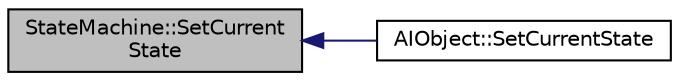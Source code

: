 digraph "StateMachine::SetCurrentState"
{
  edge [fontname="Helvetica",fontsize="10",labelfontname="Helvetica",labelfontsize="10"];
  node [fontname="Helvetica",fontsize="10",shape=record];
  rankdir="LR";
  Node1 [label="StateMachine::SetCurrent\lState",height=0.2,width=0.4,color="black", fillcolor="grey75", style="filled" fontcolor="black"];
  Node1 -> Node2 [dir="back",color="midnightblue",fontsize="10",style="solid",fontname="Helvetica"];
  Node2 [label="AIObject::SetCurrentState",height=0.2,width=0.4,color="black", fillcolor="white", style="filled",URL="$class_a_i_object.html#a107c545585022485e71432800d41ba8c",tooltip="Sets current state of the State Machine. "];
}

